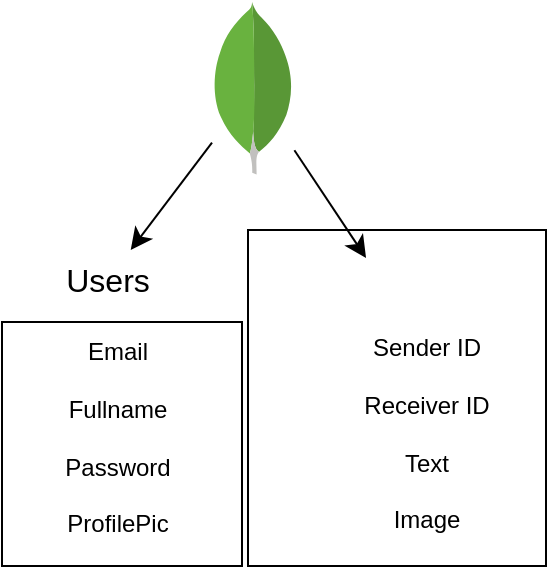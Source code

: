 <mxfile version="26.1.3">
  <diagram name="Page-1" id="9tEH9eCaLQvQjWti2W_p">
    <mxGraphModel dx="977" dy="996" grid="0" gridSize="10" guides="1" tooltips="1" connect="1" arrows="1" fold="1" page="0" pageScale="1" pageWidth="850" pageHeight="1100" math="0" shadow="0">
      <root>
        <mxCell id="0" />
        <mxCell id="1" parent="0" />
        <mxCell id="k9V2tqmrP7SHH0lYJ8vI-1" value="" style="dashed=0;outlineConnect=0;html=1;align=center;labelPosition=center;verticalLabelPosition=bottom;verticalAlign=top;shape=mxgraph.weblogos.mongodb" vertex="1" parent="1">
          <mxGeometry x="34" y="-84" width="41.2" height="86.2" as="geometry" />
        </mxCell>
        <mxCell id="k9V2tqmrP7SHH0lYJ8vI-2" value="Users" style="text;strokeColor=none;fillColor=none;html=1;align=center;verticalAlign=middle;whiteSpace=wrap;rounded=0;fontSize=16;" vertex="1" parent="1">
          <mxGeometry x="-48" y="40" width="60" height="30" as="geometry" />
        </mxCell>
        <mxCell id="k9V2tqmrP7SHH0lYJ8vI-3" value="Messages" style="text;strokeColor=none;fillColor=none;html=1;align=center;verticalAlign=middle;whiteSpace=wrap;rounded=0;fontSize=16;" vertex="1" parent="1">
          <mxGeometry x="91" y="44" width="60" height="30" as="geometry" />
        </mxCell>
        <mxCell id="k9V2tqmrP7SHH0lYJ8vI-4" value="" style="rounded=0;whiteSpace=wrap;html=1;" vertex="1" parent="1">
          <mxGeometry x="-71" y="76" width="120" height="122" as="geometry" />
        </mxCell>
        <mxCell id="k9V2tqmrP7SHH0lYJ8vI-5" value="" style="rounded=0;whiteSpace=wrap;html=1;" vertex="1" parent="1">
          <mxGeometry x="52" y="30" width="149" height="168" as="geometry" />
        </mxCell>
        <mxCell id="k9V2tqmrP7SHH0lYJ8vI-6" value="" style="endArrow=classic;html=1;rounded=0;fontSize=12;startSize=8;endSize=8;curved=1;" edge="1" parent="1" source="k9V2tqmrP7SHH0lYJ8vI-1" target="k9V2tqmrP7SHH0lYJ8vI-3">
          <mxGeometry width="50" height="50" relative="1" as="geometry">
            <mxPoint x="34" y="136" as="sourcePoint" />
            <mxPoint x="58" y="34" as="targetPoint" />
          </mxGeometry>
        </mxCell>
        <mxCell id="k9V2tqmrP7SHH0lYJ8vI-7" value="" style="endArrow=classic;html=1;rounded=0;fontSize=12;startSize=8;endSize=8;curved=1;" edge="1" parent="1" source="k9V2tqmrP7SHH0lYJ8vI-1" target="k9V2tqmrP7SHH0lYJ8vI-2">
          <mxGeometry width="50" height="50" relative="1" as="geometry">
            <mxPoint x="34" y="136" as="sourcePoint" />
            <mxPoint x="84" y="86" as="targetPoint" />
          </mxGeometry>
        </mxCell>
        <mxCell id="k9V2tqmrP7SHH0lYJ8vI-8" value="&lt;div&gt;Email&lt;/div&gt;&lt;div&gt;&lt;br&gt;&lt;/div&gt;&lt;div&gt;Fullname &lt;br&gt;&lt;/div&gt;&lt;div&gt;&lt;br&gt;&lt;/div&gt;&lt;div&gt;Password&lt;/div&gt;&lt;div&gt;&lt;br&gt;&lt;/div&gt;&lt;div&gt;ProfilePic&lt;br&gt;&lt;/div&gt;" style="text;html=1;align=center;verticalAlign=middle;whiteSpace=wrap;rounded=0;" vertex="1" parent="1">
          <mxGeometry x="-43" y="69" width="60" height="129" as="geometry" />
        </mxCell>
        <mxCell id="k9V2tqmrP7SHH0lYJ8vI-10" value="&lt;div&gt;Sender ID&lt;/div&gt;&lt;div&gt;&lt;br&gt;&lt;/div&gt;&lt;div&gt;Receiver ID&lt;/div&gt;&lt;div&gt;&lt;br&gt;&lt;/div&gt;&lt;div&gt;Text &lt;br&gt;&lt;/div&gt;&lt;div&gt;&lt;br&gt;&lt;/div&gt;&lt;div&gt;Image&lt;br&gt;&lt;/div&gt;" style="text;html=1;align=center;verticalAlign=middle;whiteSpace=wrap;rounded=0;" vertex="1" parent="1">
          <mxGeometry x="94.5" y="81" width="93" height="102" as="geometry" />
        </mxCell>
      </root>
    </mxGraphModel>
  </diagram>
</mxfile>
